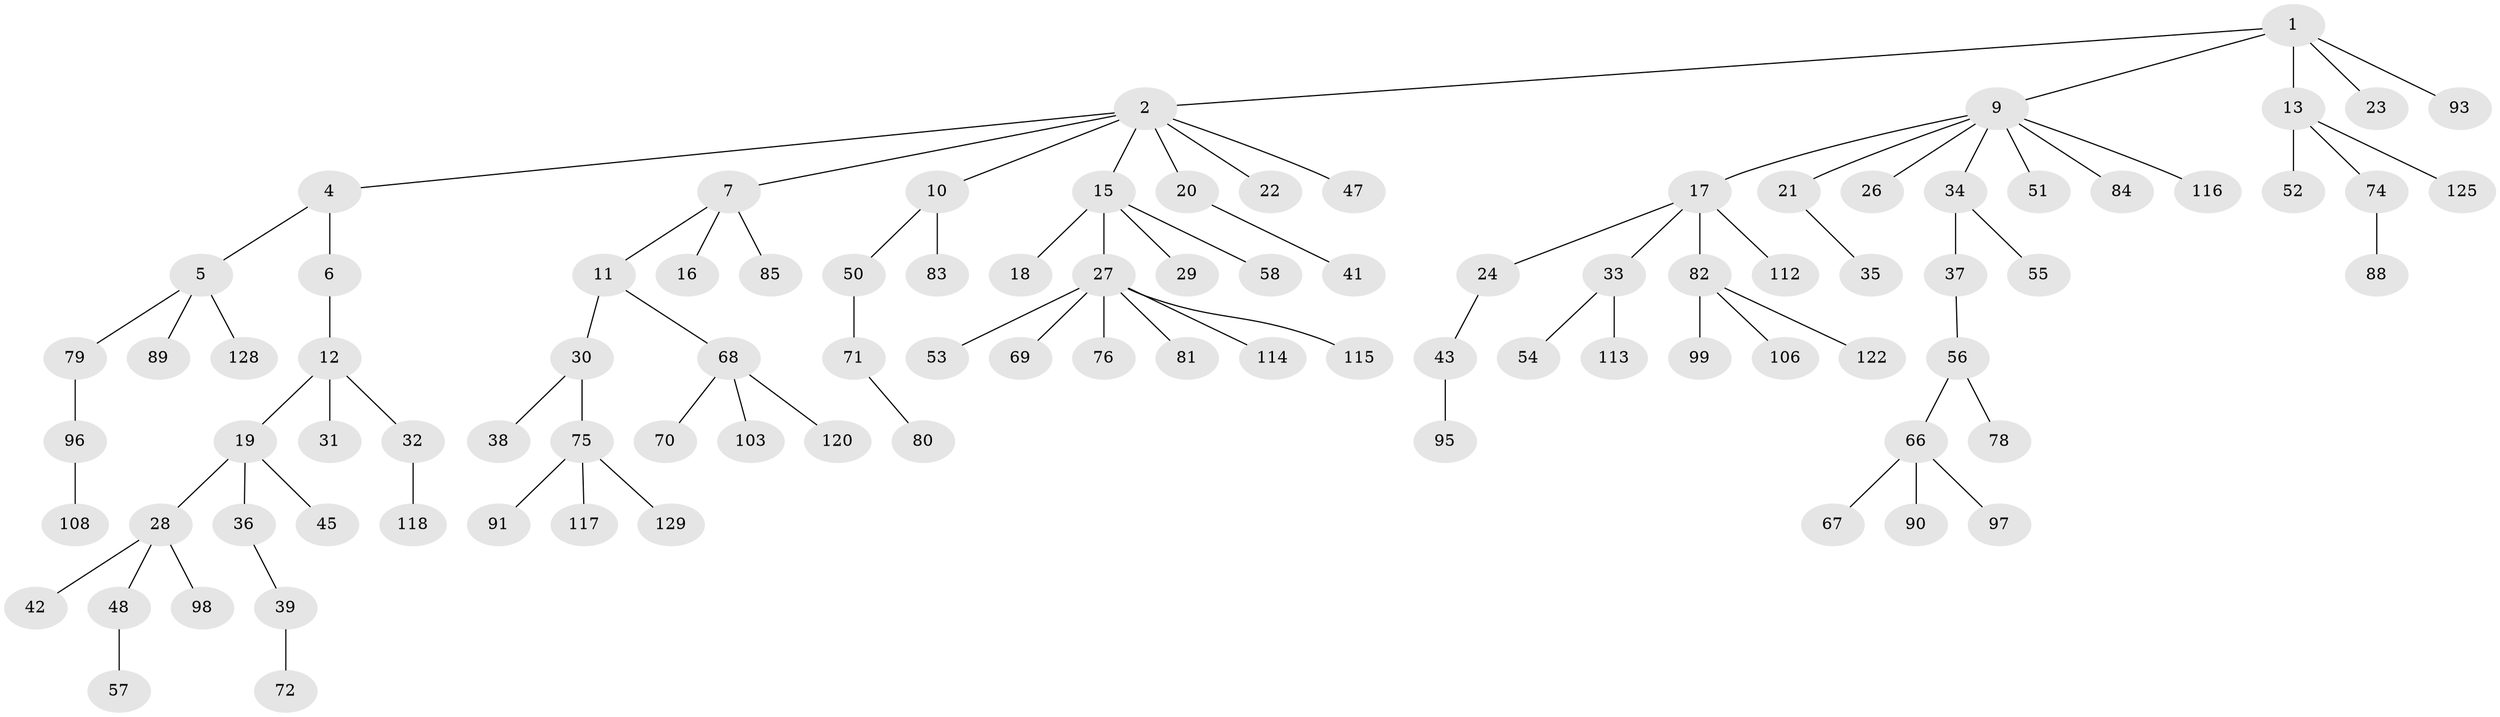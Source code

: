 // Generated by graph-tools (version 1.1) at 2025/24/03/03/25 07:24:06]
// undirected, 93 vertices, 92 edges
graph export_dot {
graph [start="1"]
  node [color=gray90,style=filled];
  1 [super="+46"];
  2 [super="+3"];
  4;
  5 [super="+87"];
  6 [super="+62"];
  7 [super="+8"];
  9 [super="+14"];
  10;
  11;
  12;
  13;
  15 [super="+102"];
  16;
  17 [super="+61"];
  18;
  19 [super="+25"];
  20;
  21 [super="+44"];
  22;
  23 [super="+65"];
  24 [super="+40"];
  26;
  27 [super="+110"];
  28 [super="+109"];
  29;
  30 [super="+130"];
  31;
  32 [super="+49"];
  33 [super="+59"];
  34 [super="+64"];
  35;
  36;
  37 [super="+124"];
  38;
  39;
  41 [super="+105"];
  42;
  43 [super="+73"];
  45;
  47;
  48;
  50 [super="+86"];
  51;
  52 [super="+92"];
  53;
  54;
  55 [super="+63"];
  56 [super="+60"];
  57 [super="+77"];
  58;
  66;
  67 [super="+104"];
  68 [super="+100"];
  69;
  70;
  71 [super="+133"];
  72;
  74 [super="+107"];
  75 [super="+101"];
  76;
  78 [super="+127"];
  79;
  80;
  81;
  82 [super="+94"];
  83 [super="+111"];
  84;
  85;
  88;
  89;
  90;
  91;
  93;
  95;
  96 [super="+123"];
  97;
  98;
  99;
  103 [super="+132"];
  106;
  108;
  112 [super="+121"];
  113 [super="+126"];
  114;
  115 [super="+119"];
  116;
  117;
  118;
  120;
  122 [super="+131"];
  125;
  128;
  129;
  1 -- 2;
  1 -- 9;
  1 -- 13;
  1 -- 23;
  1 -- 93;
  2 -- 4;
  2 -- 7;
  2 -- 10;
  2 -- 20;
  2 -- 22;
  2 -- 15;
  2 -- 47;
  4 -- 5;
  4 -- 6;
  5 -- 79;
  5 -- 89;
  5 -- 128;
  6 -- 12;
  7 -- 11;
  7 -- 16;
  7 -- 85;
  9 -- 21;
  9 -- 26;
  9 -- 34;
  9 -- 51;
  9 -- 116;
  9 -- 17;
  9 -- 84;
  10 -- 50;
  10 -- 83;
  11 -- 30;
  11 -- 68;
  12 -- 19;
  12 -- 31;
  12 -- 32;
  13 -- 52;
  13 -- 74;
  13 -- 125;
  15 -- 18;
  15 -- 27;
  15 -- 29;
  15 -- 58;
  17 -- 24;
  17 -- 33;
  17 -- 112;
  17 -- 82;
  19 -- 28;
  19 -- 36;
  19 -- 45;
  20 -- 41;
  21 -- 35;
  24 -- 43;
  27 -- 53;
  27 -- 69;
  27 -- 76;
  27 -- 81;
  27 -- 115;
  27 -- 114;
  28 -- 42;
  28 -- 48;
  28 -- 98;
  30 -- 38;
  30 -- 75;
  32 -- 118;
  33 -- 54;
  33 -- 113;
  34 -- 37;
  34 -- 55;
  36 -- 39;
  37 -- 56;
  39 -- 72;
  43 -- 95;
  48 -- 57;
  50 -- 71;
  56 -- 78;
  56 -- 66;
  66 -- 67;
  66 -- 90;
  66 -- 97;
  68 -- 70;
  68 -- 120;
  68 -- 103;
  71 -- 80;
  74 -- 88;
  75 -- 91;
  75 -- 117;
  75 -- 129;
  79 -- 96;
  82 -- 122;
  82 -- 99;
  82 -- 106;
  96 -- 108;
}
